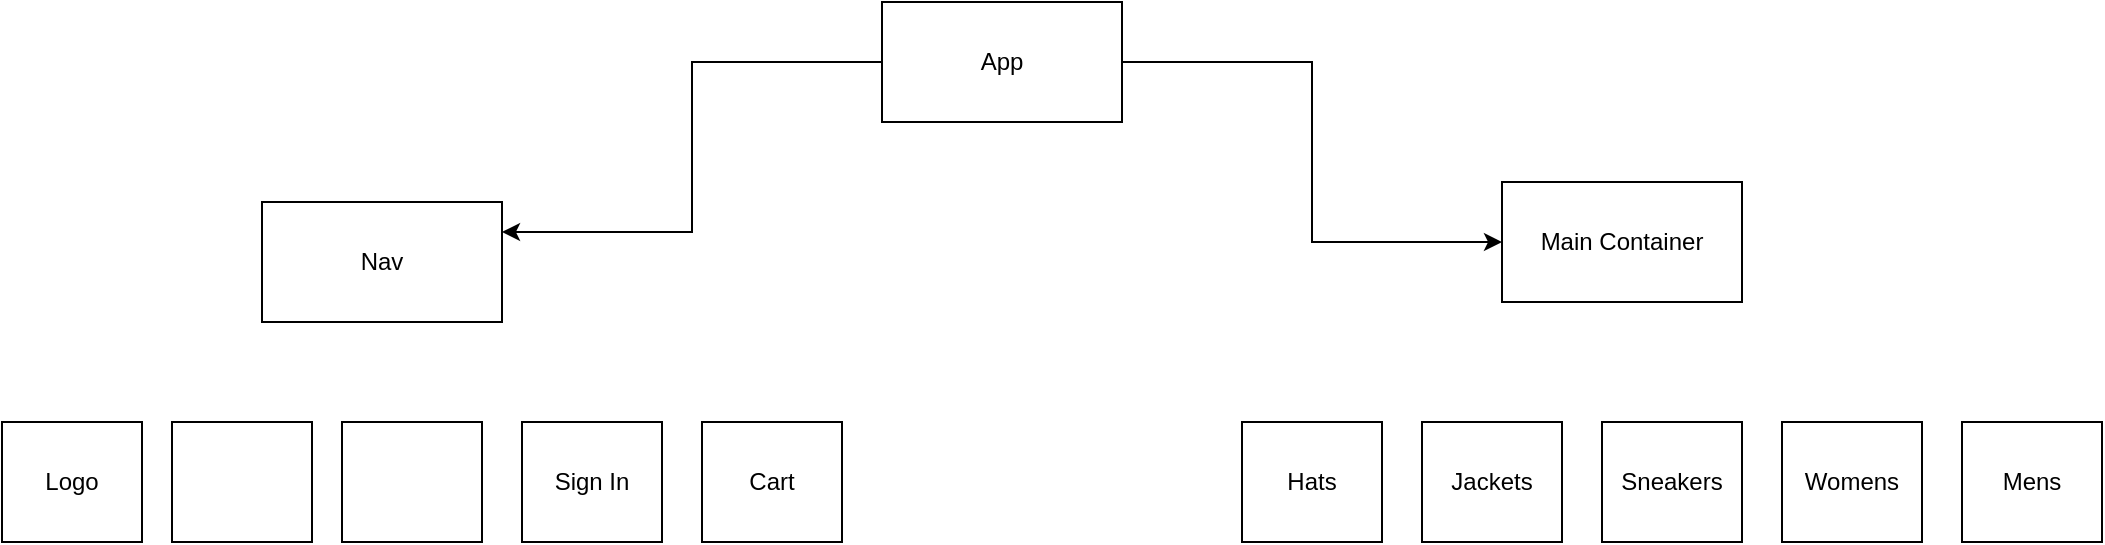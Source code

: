 <mxfile version="17.4.4" type="github" pages="2"><diagram id="cvLGJh7whKiOKyb4SlK5" name="Page-1"><mxGraphModel dx="1384" dy="719" grid="1" gridSize="10" guides="1" tooltips="1" connect="1" arrows="1" fold="1" page="1" pageScale="1" pageWidth="1100" pageHeight="850" math="0" shadow="0"><root><mxCell id="0"/><mxCell id="1" parent="0"/><mxCell id="tEXyDwzsH1a_-qJp_k4D-6" style="edgeStyle=orthogonalEdgeStyle;rounded=0;orthogonalLoop=1;jettySize=auto;html=1;exitX=1;exitY=0.5;exitDx=0;exitDy=0;entryX=0;entryY=0.5;entryDx=0;entryDy=0;" edge="1" parent="1" source="tEXyDwzsH1a_-qJp_k4D-1" target="tEXyDwzsH1a_-qJp_k4D-3"><mxGeometry relative="1" as="geometry"/></mxCell><mxCell id="tEXyDwzsH1a_-qJp_k4D-7" style="edgeStyle=orthogonalEdgeStyle;rounded=0;orthogonalLoop=1;jettySize=auto;html=1;entryX=1;entryY=0.25;entryDx=0;entryDy=0;" edge="1" parent="1" source="tEXyDwzsH1a_-qJp_k4D-1" target="tEXyDwzsH1a_-qJp_k4D-2"><mxGeometry relative="1" as="geometry"/></mxCell><mxCell id="tEXyDwzsH1a_-qJp_k4D-1" value="App" style="rounded=0;whiteSpace=wrap;html=1;" vertex="1" parent="1"><mxGeometry x="460" y="20" width="120" height="60" as="geometry"/></mxCell><mxCell id="tEXyDwzsH1a_-qJp_k4D-2" value="Nav" style="rounded=0;whiteSpace=wrap;html=1;" vertex="1" parent="1"><mxGeometry x="150" y="120" width="120" height="60" as="geometry"/></mxCell><mxCell id="tEXyDwzsH1a_-qJp_k4D-3" value="Main Container" style="rounded=0;whiteSpace=wrap;html=1;" vertex="1" parent="1"><mxGeometry x="770" y="110" width="120" height="60" as="geometry"/></mxCell><mxCell id="tEXyDwzsH1a_-qJp_k4D-9" value="Logo" style="rounded=0;whiteSpace=wrap;html=1;" vertex="1" parent="1"><mxGeometry x="20" y="230" width="70" height="60" as="geometry"/></mxCell><mxCell id="tEXyDwzsH1a_-qJp_k4D-17" value="" style="rounded=0;whiteSpace=wrap;html=1;" vertex="1" parent="1"><mxGeometry x="190" y="230" width="70" height="60" as="geometry"/></mxCell><mxCell id="tEXyDwzsH1a_-qJp_k4D-19" value="Sign In" style="rounded=0;whiteSpace=wrap;html=1;" vertex="1" parent="1"><mxGeometry x="280" y="230" width="70" height="60" as="geometry"/></mxCell><mxCell id="tEXyDwzsH1a_-qJp_k4D-20" value="" style="rounded=0;whiteSpace=wrap;html=1;" vertex="1" parent="1"><mxGeometry x="105" y="230" width="70" height="60" as="geometry"/></mxCell><mxCell id="tEXyDwzsH1a_-qJp_k4D-21" value="Mens" style="rounded=0;whiteSpace=wrap;html=1;" vertex="1" parent="1"><mxGeometry x="1000" y="230" width="70" height="60" as="geometry"/></mxCell><mxCell id="tEXyDwzsH1a_-qJp_k4D-22" value="Womens" style="rounded=0;whiteSpace=wrap;html=1;" vertex="1" parent="1"><mxGeometry x="910" y="230" width="70" height="60" as="geometry"/></mxCell><mxCell id="tEXyDwzsH1a_-qJp_k4D-23" value="Sneakers" style="rounded=0;whiteSpace=wrap;html=1;" vertex="1" parent="1"><mxGeometry x="820" y="230" width="70" height="60" as="geometry"/></mxCell><mxCell id="tEXyDwzsH1a_-qJp_k4D-24" value="Jackets" style="rounded=0;whiteSpace=wrap;html=1;" vertex="1" parent="1"><mxGeometry x="730" y="230" width="70" height="60" as="geometry"/></mxCell><mxCell id="tEXyDwzsH1a_-qJp_k4D-25" value="Hats" style="rounded=0;whiteSpace=wrap;html=1;" vertex="1" parent="1"><mxGeometry x="640" y="230" width="70" height="60" as="geometry"/></mxCell><mxCell id="tEXyDwzsH1a_-qJp_k4D-26" value="Cart" style="rounded=0;whiteSpace=wrap;html=1;" vertex="1" parent="1"><mxGeometry x="370" y="230" width="70" height="60" as="geometry"/></mxCell></root></mxGraphModel></diagram><diagram id="fTrwW1-m03a0BqWlwcia" name="Page-2"><mxGraphModel dx="1038" dy="539" grid="1" gridSize="10" guides="1" tooltips="1" connect="1" arrows="1" fold="1" page="1" pageScale="1" pageWidth="1100" pageHeight="850" math="0" shadow="0"><root><mxCell id="0"/><mxCell id="1" parent="0"/><mxCell id="yHreYV5Mn56RahsvweA4-1" value="" style="rounded=0;whiteSpace=wrap;html=1;" vertex="1" parent="1"><mxGeometry x="110" y="100" width="860" height="380" as="geometry"/></mxCell><mxCell id="yHreYV5Mn56RahsvweA4-2" value="" style="rounded=0;whiteSpace=wrap;html=1;" vertex="1" parent="1"><mxGeometry x="110" y="30" width="860" height="60" as="geometry"/></mxCell><mxCell id="yHreYV5Mn56RahsvweA4-3" value="" style="rounded=0;whiteSpace=wrap;html=1;" vertex="1" parent="1"><mxGeometry x="290" y="130" width="170" height="120" as="geometry"/></mxCell><mxCell id="yHreYV5Mn56RahsvweA4-4" value="" style="rounded=0;whiteSpace=wrap;html=1;" vertex="1" parent="1"><mxGeometry x="580" y="270" width="260" height="110" as="geometry"/></mxCell><mxCell id="yHreYV5Mn56RahsvweA4-5" value="" style="rounded=0;whiteSpace=wrap;html=1;" vertex="1" parent="1"><mxGeometry x="290" y="270" width="280" height="110" as="geometry"/></mxCell><mxCell id="yHreYV5Mn56RahsvweA4-6" value="" style="rounded=0;whiteSpace=wrap;html=1;" vertex="1" parent="1"><mxGeometry x="670" y="130" width="170" height="120" as="geometry"/></mxCell><mxCell id="yHreYV5Mn56RahsvweA4-7" value="" style="rounded=0;whiteSpace=wrap;html=1;" vertex="1" parent="1"><mxGeometry x="480" y="130" width="170" height="120" as="geometry"/></mxCell><mxCell id="yHreYV5Mn56RahsvweA4-8" value="" style="rounded=0;whiteSpace=wrap;html=1;" vertex="1" parent="1"><mxGeometry x="315" y="160" width="120" height="60" as="geometry"/></mxCell><mxCell id="yHreYV5Mn56RahsvweA4-9" value="" style="rounded=0;whiteSpace=wrap;html=1;" vertex="1" parent="1"><mxGeometry x="505" y="160" width="120" height="60" as="geometry"/></mxCell><mxCell id="yHreYV5Mn56RahsvweA4-10" value="" style="rounded=0;whiteSpace=wrap;html=1;" vertex="1" parent="1"><mxGeometry x="695" y="160" width="120" height="60" as="geometry"/></mxCell><mxCell id="yHreYV5Mn56RahsvweA4-11" value="" style="rounded=0;whiteSpace=wrap;html=1;" vertex="1" parent="1"><mxGeometry x="650" y="295" width="120" height="60" as="geometry"/></mxCell><mxCell id="yHreYV5Mn56RahsvweA4-12" value="" style="rounded=0;whiteSpace=wrap;html=1;" vertex="1" parent="1"><mxGeometry x="370" y="295" width="120" height="60" as="geometry"/></mxCell></root></mxGraphModel></diagram></mxfile>